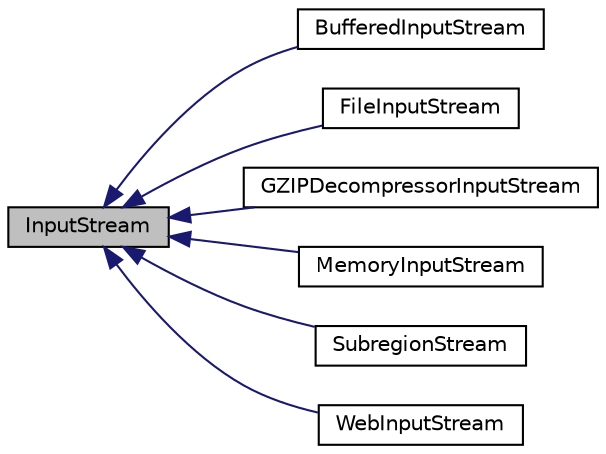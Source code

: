 digraph "InputStream"
{
  bgcolor="transparent";
  edge [fontname="Helvetica",fontsize="10",labelfontname="Helvetica",labelfontsize="10"];
  node [fontname="Helvetica",fontsize="10",shape=record];
  rankdir="LR";
  Node0 [label="InputStream",height=0.2,width=0.4,color="black", fillcolor="grey75", style="filled", fontcolor="black"];
  Node0 -> Node1 [dir="back",color="midnightblue",fontsize="10",style="solid",fontname="Helvetica"];
  Node1 [label="BufferedInputStream",height=0.2,width=0.4,color="black",URL="$classBufferedInputStream.html",tooltip="Wraps another input stream, and reads from it using an intermediate buffer. "];
  Node0 -> Node2 [dir="back",color="midnightblue",fontsize="10",style="solid",fontname="Helvetica"];
  Node2 [label="FileInputStream",height=0.2,width=0.4,color="black",URL="$classFileInputStream.html",tooltip="An input stream that reads from a local file. "];
  Node0 -> Node3 [dir="back",color="midnightblue",fontsize="10",style="solid",fontname="Helvetica"];
  Node3 [label="GZIPDecompressorInputStream",height=0.2,width=0.4,color="black",URL="$classGZIPDecompressorInputStream.html",tooltip="This stream will decompress a source-stream using zlib. "];
  Node0 -> Node4 [dir="back",color="midnightblue",fontsize="10",style="solid",fontname="Helvetica"];
  Node4 [label="MemoryInputStream",height=0.2,width=0.4,color="black",URL="$classMemoryInputStream.html",tooltip="Allows a block of data to be accessed as a stream. "];
  Node0 -> Node5 [dir="back",color="midnightblue",fontsize="10",style="solid",fontname="Helvetica"];
  Node5 [label="SubregionStream",height=0.2,width=0.4,color="black",URL="$classSubregionStream.html",tooltip="Wraps another input stream, and reads from a specific part of it. "];
  Node0 -> Node6 [dir="back",color="midnightblue",fontsize="10",style="solid",fontname="Helvetica"];
  Node6 [label="WebInputStream",height=0.2,width=0.4,color="black",URL="$classWebInputStream.html",tooltip="An InputStream which can be used to read from a given url. "];
}
